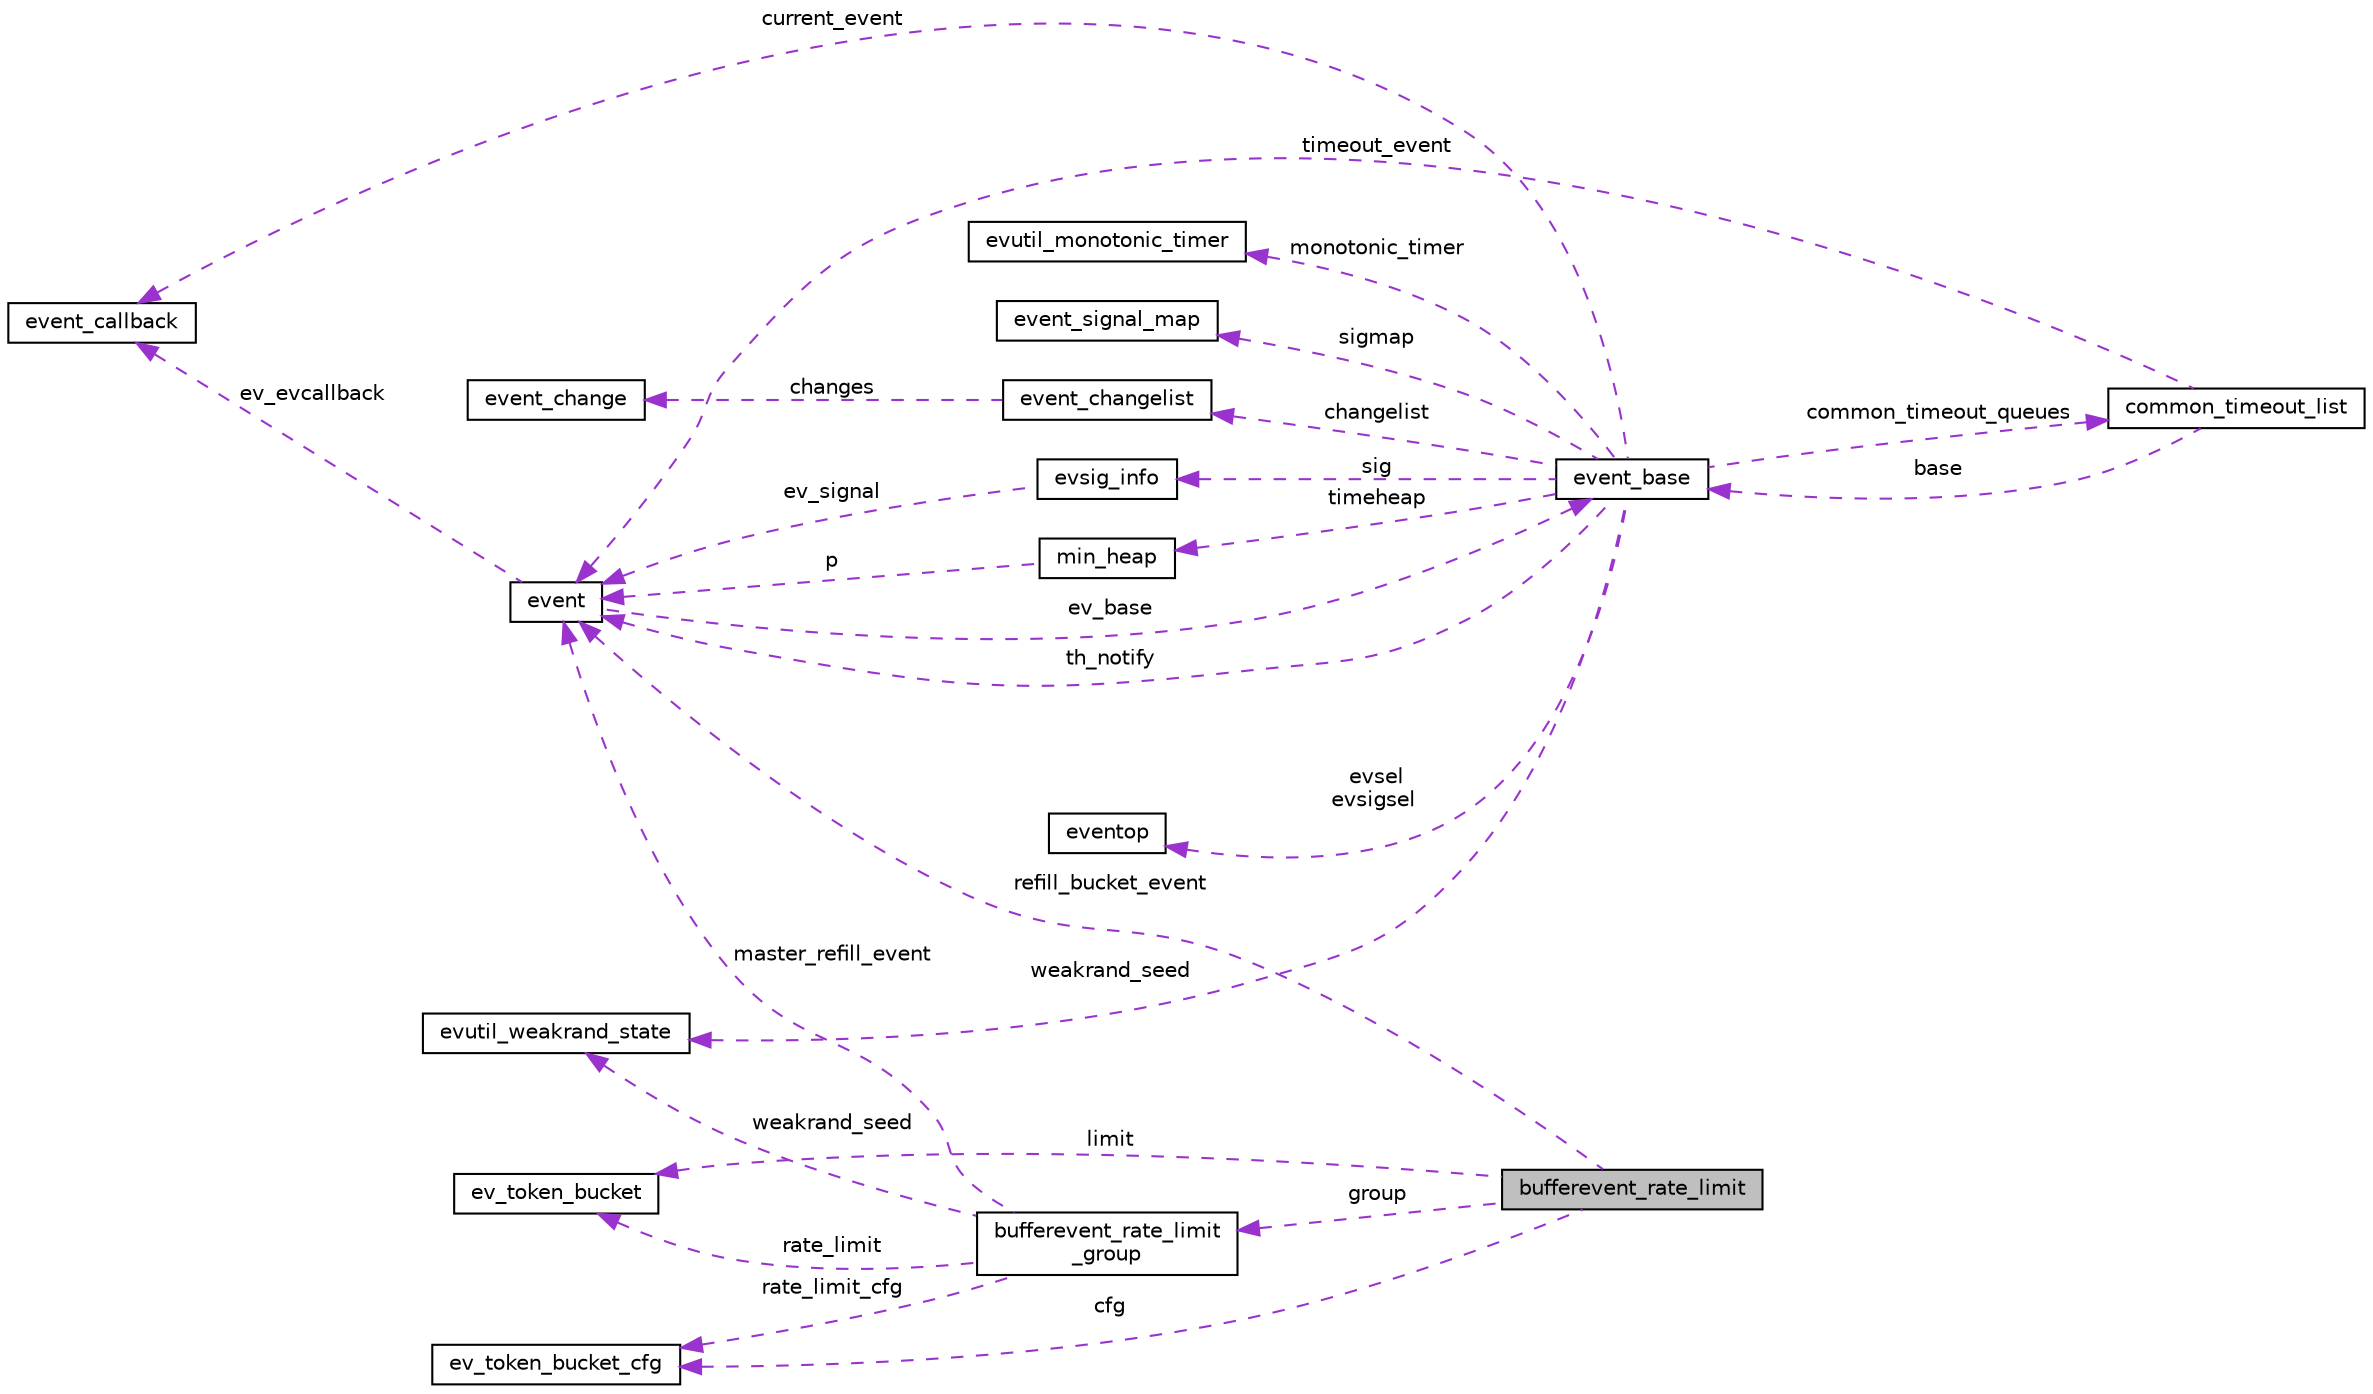 digraph "bufferevent_rate_limit"
{
 // LATEX_PDF_SIZE
  edge [fontname="Helvetica",fontsize="10",labelfontname="Helvetica",labelfontsize="10"];
  node [fontname="Helvetica",fontsize="10",shape=record];
  rankdir="LR";
  Node1 [label="bufferevent_rate_limit",height=0.2,width=0.4,color="black", fillcolor="grey75", style="filled", fontcolor="black",tooltip=" "];
  Node2 -> Node1 [dir="back",color="darkorchid3",fontsize="10",style="dashed",label=" group" ,fontname="Helvetica"];
  Node2 [label="bufferevent_rate_limit\l_group",height=0.2,width=0.4,color="black", fillcolor="white", style="filled",URL="$structbufferevent__rate__limit__group.html",tooltip=" "];
  Node3 -> Node2 [dir="back",color="darkorchid3",fontsize="10",style="dashed",label=" master_refill_event" ,fontname="Helvetica"];
  Node3 [label="event",height=0.2,width=0.4,color="black", fillcolor="white", style="filled",URL="$structevent.html",tooltip=" "];
  Node4 -> Node3 [dir="back",color="darkorchid3",fontsize="10",style="dashed",label=" ev_evcallback" ,fontname="Helvetica"];
  Node4 [label="event_callback",height=0.2,width=0.4,color="black", fillcolor="white", style="filled",URL="$structevent__callback.html",tooltip=" "];
  Node5 -> Node3 [dir="back",color="darkorchid3",fontsize="10",style="dashed",label=" ev_base" ,fontname="Helvetica"];
  Node5 [label="event_base",height=0.2,width=0.4,color="black", fillcolor="white", style="filled",URL="$structevent__base.html",tooltip=" "];
  Node6 -> Node5 [dir="back",color="darkorchid3",fontsize="10",style="dashed",label=" evsel\nevsigsel" ,fontname="Helvetica"];
  Node6 [label="eventop",height=0.2,width=0.4,color="black", fillcolor="white", style="filled",URL="$structeventop.html",tooltip=" "];
  Node7 -> Node5 [dir="back",color="darkorchid3",fontsize="10",style="dashed",label=" sig" ,fontname="Helvetica"];
  Node7 [label="evsig_info",height=0.2,width=0.4,color="black", fillcolor="white", style="filled",URL="$structevsig__info.html",tooltip=" "];
  Node3 -> Node7 [dir="back",color="darkorchid3",fontsize="10",style="dashed",label=" ev_signal" ,fontname="Helvetica"];
  Node8 -> Node5 [dir="back",color="darkorchid3",fontsize="10",style="dashed",label=" timeheap" ,fontname="Helvetica"];
  Node8 [label="min_heap",height=0.2,width=0.4,color="black", fillcolor="white", style="filled",URL="$structmin__heap.html",tooltip=" "];
  Node3 -> Node8 [dir="back",color="darkorchid3",fontsize="10",style="dashed",label=" p" ,fontname="Helvetica"];
  Node3 -> Node5 [dir="back",color="darkorchid3",fontsize="10",style="dashed",label=" th_notify" ,fontname="Helvetica"];
  Node4 -> Node5 [dir="back",color="darkorchid3",fontsize="10",style="dashed",label=" current_event" ,fontname="Helvetica"];
  Node9 -> Node5 [dir="back",color="darkorchid3",fontsize="10",style="dashed",label=" common_timeout_queues" ,fontname="Helvetica"];
  Node9 [label="common_timeout_list",height=0.2,width=0.4,color="black", fillcolor="white", style="filled",URL="$structcommon__timeout__list.html",tooltip=" "];
  Node3 -> Node9 [dir="back",color="darkorchid3",fontsize="10",style="dashed",label=" timeout_event" ,fontname="Helvetica"];
  Node5 -> Node9 [dir="back",color="darkorchid3",fontsize="10",style="dashed",label=" base" ,fontname="Helvetica"];
  Node10 -> Node5 [dir="back",color="darkorchid3",fontsize="10",style="dashed",label=" monotonic_timer" ,fontname="Helvetica"];
  Node10 [label="evutil_monotonic_timer",height=0.2,width=0.4,color="black", fillcolor="white", style="filled",URL="$structevutil__monotonic__timer.html",tooltip=" "];
  Node11 -> Node5 [dir="back",color="darkorchid3",fontsize="10",style="dashed",label=" sigmap" ,fontname="Helvetica"];
  Node11 [label="event_signal_map",height=0.2,width=0.4,color="black", fillcolor="white", style="filled",URL="$structevent__signal__map.html",tooltip=" "];
  Node12 -> Node5 [dir="back",color="darkorchid3",fontsize="10",style="dashed",label=" changelist" ,fontname="Helvetica"];
  Node12 [label="event_changelist",height=0.2,width=0.4,color="black", fillcolor="white", style="filled",URL="$structevent__changelist.html",tooltip=" "];
  Node13 -> Node12 [dir="back",color="darkorchid3",fontsize="10",style="dashed",label=" changes" ,fontname="Helvetica"];
  Node13 [label="event_change",height=0.2,width=0.4,color="black", fillcolor="white", style="filled",URL="$structevent__change.html",tooltip=" "];
  Node14 -> Node5 [dir="back",color="darkorchid3",fontsize="10",style="dashed",label=" weakrand_seed" ,fontname="Helvetica"];
  Node14 [label="evutil_weakrand_state",height=0.2,width=0.4,color="black", fillcolor="white", style="filled",URL="$structevutil__weakrand__state.html",tooltip=" "];
  Node15 -> Node2 [dir="back",color="darkorchid3",fontsize="10",style="dashed",label=" rate_limit_cfg" ,fontname="Helvetica"];
  Node15 [label="ev_token_bucket_cfg",height=0.2,width=0.4,color="black", fillcolor="white", style="filled",URL="$structev__token__bucket__cfg.html",tooltip=" "];
  Node14 -> Node2 [dir="back",color="darkorchid3",fontsize="10",style="dashed",label=" weakrand_seed" ,fontname="Helvetica"];
  Node16 -> Node2 [dir="back",color="darkorchid3",fontsize="10",style="dashed",label=" rate_limit" ,fontname="Helvetica"];
  Node16 [label="ev_token_bucket",height=0.2,width=0.4,color="black", fillcolor="white", style="filled",URL="$structev__token__bucket.html",tooltip=" "];
  Node3 -> Node1 [dir="back",color="darkorchid3",fontsize="10",style="dashed",label=" refill_bucket_event" ,fontname="Helvetica"];
  Node15 -> Node1 [dir="back",color="darkorchid3",fontsize="10",style="dashed",label=" cfg" ,fontname="Helvetica"];
  Node16 -> Node1 [dir="back",color="darkorchid3",fontsize="10",style="dashed",label=" limit" ,fontname="Helvetica"];
}

